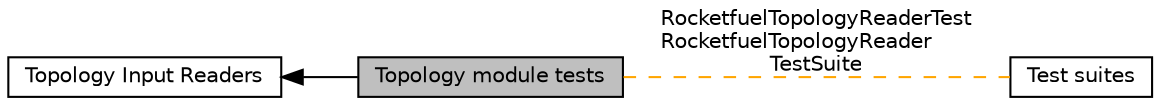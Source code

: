 digraph "Topology module tests"
{
  edge [fontname="Helvetica",fontsize="10",labelfontname="Helvetica",labelfontsize="10"];
  node [fontname="Helvetica",fontsize="10",shape=box];
  rankdir=LR;
  Node2 [label="Topology Input Readers",height=0.2,width=0.4,color="black", fillcolor="white", style="filled",URL="$group__topology.html",tooltip=" "];
  Node1 [label="Topology module tests",height=0.2,width=0.4,color="black", fillcolor="grey75", style="filled", fontcolor="black",tooltip=" "];
  Node3 [label="Test suites",height=0.2,width=0.4,color="black", fillcolor="white", style="filled",URL="$group__tests.html",tooltip="All test suites."];
  Node2->Node1 [shape=plaintext, dir="back", style="solid"];
  Node1->Node3 [shape=plaintext, label="RocketfuelTopologyReaderTest\nRocketfuelTopologyReader\lTestSuite", color="orange", dir="none", style="dashed"];
}
